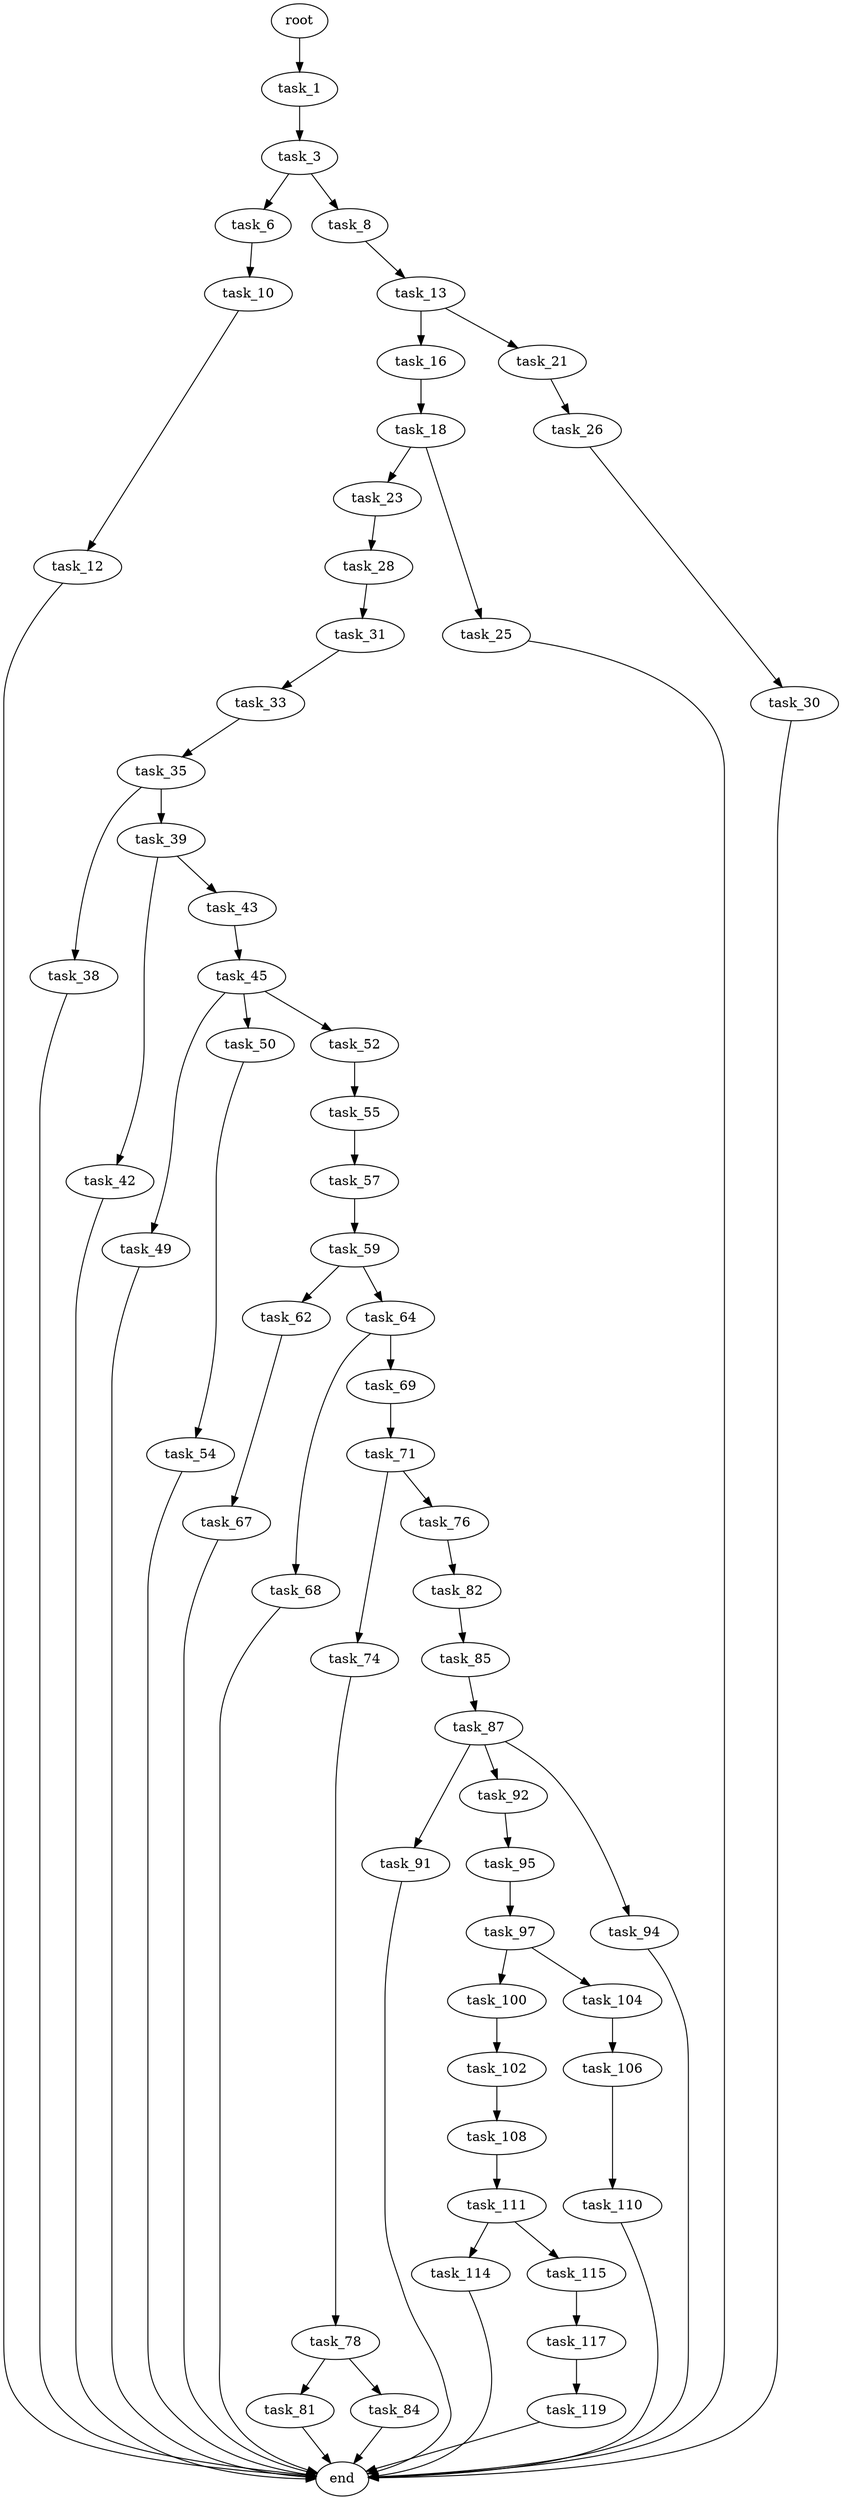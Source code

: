 digraph G {
  root [size="0.000000"];
  task_1 [size="355054201936.000000"];
  task_3 [size="782757789696.000000"];
  task_6 [size="1073741824000.000000"];
  task_8 [size="44708674786.000000"];
  task_10 [size="618479703036.000000"];
  task_13 [size="1073741824000.000000"];
  task_12 [size="170248993204.000000"];
  end [size="0.000000"];
  task_16 [size="5732446861.000000"];
  task_21 [size="53626102511.000000"];
  task_18 [size="11274183428.000000"];
  task_23 [size="231928233984.000000"];
  task_25 [size="1558745780.000000"];
  task_26 [size="134217728000.000000"];
  task_28 [size="8589934592.000000"];
  task_30 [size="8589934592.000000"];
  task_31 [size="782757789696.000000"];
  task_33 [size="231928233984.000000"];
  task_35 [size="279365861.000000"];
  task_38 [size="107868879492.000000"];
  task_39 [size="802117946.000000"];
  task_42 [size="28991029248.000000"];
  task_43 [size="1073741824000.000000"];
  task_45 [size="18401924955.000000"];
  task_49 [size="17255716330.000000"];
  task_50 [size="134217728000.000000"];
  task_52 [size="368293445632.000000"];
  task_54 [size="248687449660.000000"];
  task_55 [size="1246178356547.000000"];
  task_57 [size="52504846806.000000"];
  task_59 [size="8589934592.000000"];
  task_62 [size="1177599092.000000"];
  task_64 [size="1073741824000.000000"];
  task_67 [size="231928233984.000000"];
  task_68 [size="1087994452191.000000"];
  task_69 [size="28991029248.000000"];
  task_71 [size="16648457036.000000"];
  task_74 [size="22956012384.000000"];
  task_76 [size="38068577146.000000"];
  task_78 [size="368293445632.000000"];
  task_82 [size="8589934592.000000"];
  task_81 [size="219244676008.000000"];
  task_84 [size="167794124007.000000"];
  task_85 [size="8589934592.000000"];
  task_87 [size="225613531562.000000"];
  task_91 [size="782757789696.000000"];
  task_92 [size="159251482730.000000"];
  task_94 [size="1503720216.000000"];
  task_95 [size="8589934592.000000"];
  task_97 [size="336156010840.000000"];
  task_100 [size="782757789696.000000"];
  task_104 [size="5953880994.000000"];
  task_102 [size="135676279388.000000"];
  task_108 [size="1073741824000.000000"];
  task_106 [size="8366525942.000000"];
  task_110 [size="28991029248.000000"];
  task_111 [size="883884546332.000000"];
  task_114 [size="3613433324.000000"];
  task_115 [size="7989568211.000000"];
  task_117 [size="28991029248.000000"];
  task_119 [size="1673227957.000000"];

  root -> task_1 [size="1.000000"];
  task_1 -> task_3 [size="411041792.000000"];
  task_3 -> task_6 [size="679477248.000000"];
  task_3 -> task_8 [size="679477248.000000"];
  task_6 -> task_10 [size="838860800.000000"];
  task_8 -> task_13 [size="33554432.000000"];
  task_10 -> task_12 [size="536870912.000000"];
  task_13 -> task_16 [size="838860800.000000"];
  task_13 -> task_21 [size="838860800.000000"];
  task_12 -> end [size="1.000000"];
  task_16 -> task_18 [size="134217728.000000"];
  task_21 -> task_26 [size="75497472.000000"];
  task_18 -> task_23 [size="536870912.000000"];
  task_18 -> task_25 [size="536870912.000000"];
  task_23 -> task_28 [size="301989888.000000"];
  task_25 -> end [size="1.000000"];
  task_26 -> task_30 [size="209715200.000000"];
  task_28 -> task_31 [size="33554432.000000"];
  task_30 -> end [size="1.000000"];
  task_31 -> task_33 [size="679477248.000000"];
  task_33 -> task_35 [size="301989888.000000"];
  task_35 -> task_38 [size="33554432.000000"];
  task_35 -> task_39 [size="33554432.000000"];
  task_38 -> end [size="1.000000"];
  task_39 -> task_42 [size="75497472.000000"];
  task_39 -> task_43 [size="75497472.000000"];
  task_42 -> end [size="1.000000"];
  task_43 -> task_45 [size="838860800.000000"];
  task_45 -> task_49 [size="301989888.000000"];
  task_45 -> task_50 [size="301989888.000000"];
  task_45 -> task_52 [size="301989888.000000"];
  task_49 -> end [size="1.000000"];
  task_50 -> task_54 [size="209715200.000000"];
  task_52 -> task_55 [size="411041792.000000"];
  task_54 -> end [size="1.000000"];
  task_55 -> task_57 [size="838860800.000000"];
  task_57 -> task_59 [size="838860800.000000"];
  task_59 -> task_62 [size="33554432.000000"];
  task_59 -> task_64 [size="33554432.000000"];
  task_62 -> task_67 [size="75497472.000000"];
  task_64 -> task_68 [size="838860800.000000"];
  task_64 -> task_69 [size="838860800.000000"];
  task_67 -> end [size="1.000000"];
  task_68 -> end [size="1.000000"];
  task_69 -> task_71 [size="75497472.000000"];
  task_71 -> task_74 [size="301989888.000000"];
  task_71 -> task_76 [size="301989888.000000"];
  task_74 -> task_78 [size="536870912.000000"];
  task_76 -> task_82 [size="75497472.000000"];
  task_78 -> task_81 [size="411041792.000000"];
  task_78 -> task_84 [size="411041792.000000"];
  task_82 -> task_85 [size="33554432.000000"];
  task_81 -> end [size="1.000000"];
  task_84 -> end [size="1.000000"];
  task_85 -> task_87 [size="33554432.000000"];
  task_87 -> task_91 [size="411041792.000000"];
  task_87 -> task_92 [size="411041792.000000"];
  task_87 -> task_94 [size="411041792.000000"];
  task_91 -> end [size="1.000000"];
  task_92 -> task_95 [size="301989888.000000"];
  task_94 -> end [size="1.000000"];
  task_95 -> task_97 [size="33554432.000000"];
  task_97 -> task_100 [size="536870912.000000"];
  task_97 -> task_104 [size="536870912.000000"];
  task_100 -> task_102 [size="679477248.000000"];
  task_104 -> task_106 [size="134217728.000000"];
  task_102 -> task_108 [size="536870912.000000"];
  task_108 -> task_111 [size="838860800.000000"];
  task_106 -> task_110 [size="134217728.000000"];
  task_110 -> end [size="1.000000"];
  task_111 -> task_114 [size="679477248.000000"];
  task_111 -> task_115 [size="679477248.000000"];
  task_114 -> end [size="1.000000"];
  task_115 -> task_117 [size="301989888.000000"];
  task_117 -> task_119 [size="75497472.000000"];
  task_119 -> end [size="1.000000"];
}
